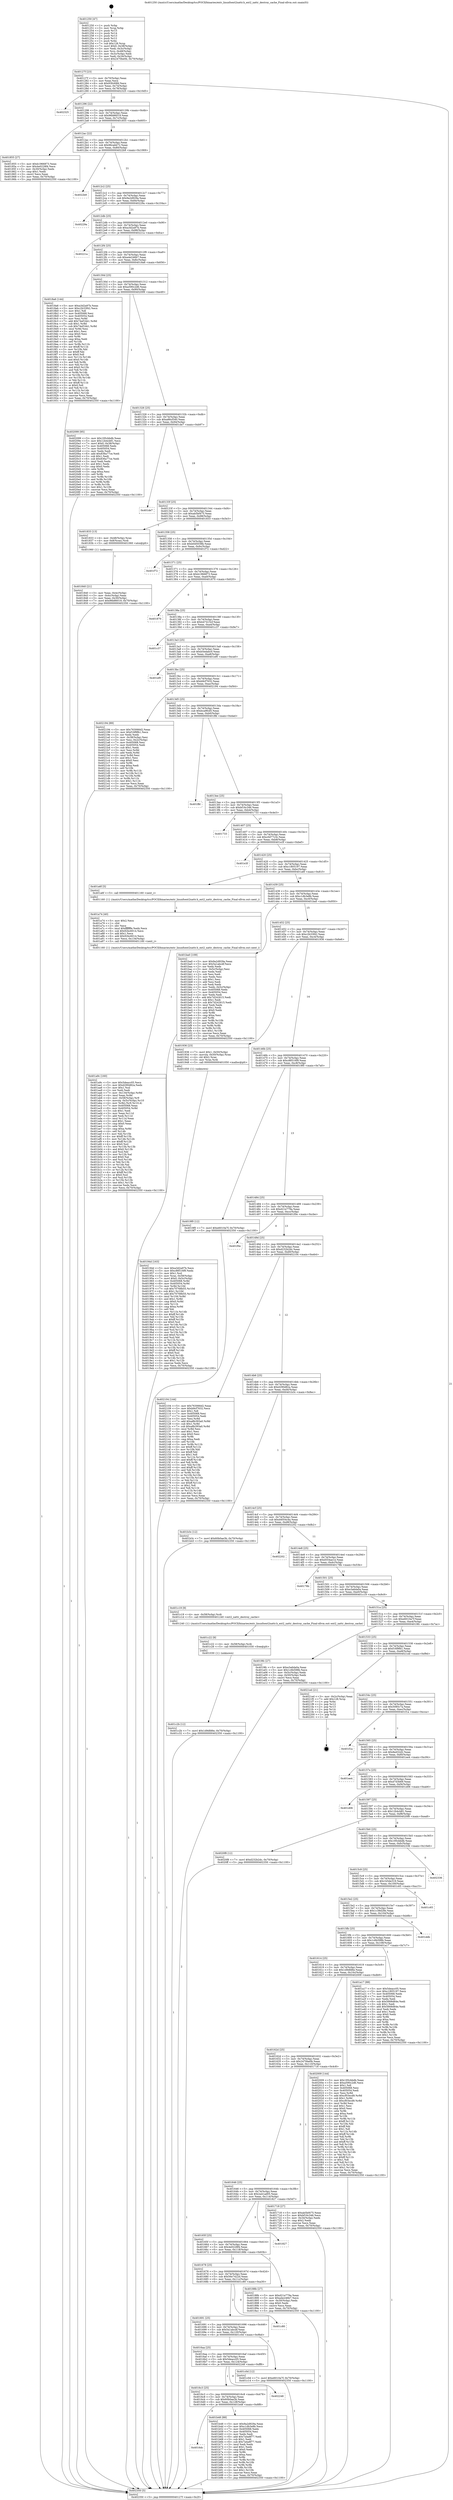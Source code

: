 digraph "0x401250" {
  label = "0x401250 (/mnt/c/Users/mathe/Desktop/tcc/POCII/binaries/extr_linuxfsext2xattr.h_ext2_xattr_destroy_cache_Final-ollvm.out::main(0))"
  labelloc = "t"
  node[shape=record]

  Entry [label="",width=0.3,height=0.3,shape=circle,fillcolor=black,style=filled]
  "0x40127f" [label="{
     0x40127f [23]\l
     | [instrs]\l
     &nbsp;&nbsp;0x40127f \<+3\>: mov -0x70(%rbp),%eax\l
     &nbsp;&nbsp;0x401282 \<+2\>: mov %eax,%ecx\l
     &nbsp;&nbsp;0x401284 \<+6\>: sub $0x93fc69fd,%ecx\l
     &nbsp;&nbsp;0x40128a \<+3\>: mov %eax,-0x74(%rbp)\l
     &nbsp;&nbsp;0x40128d \<+3\>: mov %ecx,-0x78(%rbp)\l
     &nbsp;&nbsp;0x401290 \<+6\>: je 0000000000402325 \<main+0x10d5\>\l
  }"]
  "0x402325" [label="{
     0x402325\l
  }", style=dashed]
  "0x401296" [label="{
     0x401296 [22]\l
     | [instrs]\l
     &nbsp;&nbsp;0x401296 \<+5\>: jmp 000000000040129b \<main+0x4b\>\l
     &nbsp;&nbsp;0x40129b \<+3\>: mov -0x74(%rbp),%eax\l
     &nbsp;&nbsp;0x40129e \<+5\>: sub $0x96b86019,%eax\l
     &nbsp;&nbsp;0x4012a3 \<+3\>: mov %eax,-0x7c(%rbp)\l
     &nbsp;&nbsp;0x4012a6 \<+6\>: je 0000000000401855 \<main+0x605\>\l
  }"]
  Exit [label="",width=0.3,height=0.3,shape=circle,fillcolor=black,style=filled,peripheries=2]
  "0x401855" [label="{
     0x401855 [27]\l
     | [instrs]\l
     &nbsp;&nbsp;0x401855 \<+5\>: mov $0xb1966873,%eax\l
     &nbsp;&nbsp;0x40185a \<+5\>: mov $0x4e0228f4,%ecx\l
     &nbsp;&nbsp;0x40185f \<+3\>: mov -0x30(%rbp),%edx\l
     &nbsp;&nbsp;0x401862 \<+3\>: cmp $0x1,%edx\l
     &nbsp;&nbsp;0x401865 \<+3\>: cmovl %ecx,%eax\l
     &nbsp;&nbsp;0x401868 \<+3\>: mov %eax,-0x70(%rbp)\l
     &nbsp;&nbsp;0x40186b \<+5\>: jmp 0000000000402350 \<main+0x1100\>\l
  }"]
  "0x4012ac" [label="{
     0x4012ac [22]\l
     | [instrs]\l
     &nbsp;&nbsp;0x4012ac \<+5\>: jmp 00000000004012b1 \<main+0x61\>\l
     &nbsp;&nbsp;0x4012b1 \<+3\>: mov -0x74(%rbp),%eax\l
     &nbsp;&nbsp;0x4012b4 \<+5\>: sub $0x96cabb72,%eax\l
     &nbsp;&nbsp;0x4012b9 \<+3\>: mov %eax,-0x80(%rbp)\l
     &nbsp;&nbsp;0x4012bc \<+6\>: je 00000000004022b9 \<main+0x1069\>\l
  }"]
  "0x401c2b" [label="{
     0x401c2b [12]\l
     | [instrs]\l
     &nbsp;&nbsp;0x401c2b \<+7\>: movl $0x1d9dfd6e,-0x70(%rbp)\l
     &nbsp;&nbsp;0x401c32 \<+5\>: jmp 0000000000402350 \<main+0x1100\>\l
  }"]
  "0x4022b9" [label="{
     0x4022b9\l
  }", style=dashed]
  "0x4012c2" [label="{
     0x4012c2 [25]\l
     | [instrs]\l
     &nbsp;&nbsp;0x4012c2 \<+5\>: jmp 00000000004012c7 \<main+0x77\>\l
     &nbsp;&nbsp;0x4012c7 \<+3\>: mov -0x74(%rbp),%eax\l
     &nbsp;&nbsp;0x4012ca \<+5\>: sub $0x9a2d929a,%eax\l
     &nbsp;&nbsp;0x4012cf \<+6\>: mov %eax,-0x84(%rbp)\l
     &nbsp;&nbsp;0x4012d5 \<+6\>: je 000000000040229a \<main+0x104a\>\l
  }"]
  "0x401c22" [label="{
     0x401c22 [9]\l
     | [instrs]\l
     &nbsp;&nbsp;0x401c22 \<+4\>: mov -0x58(%rbp),%rdi\l
     &nbsp;&nbsp;0x401c26 \<+5\>: call 0000000000401030 \<free@plt\>\l
     | [calls]\l
     &nbsp;&nbsp;0x401030 \{1\} (unknown)\l
  }"]
  "0x40229a" [label="{
     0x40229a\l
  }", style=dashed]
  "0x4012db" [label="{
     0x4012db [25]\l
     | [instrs]\l
     &nbsp;&nbsp;0x4012db \<+5\>: jmp 00000000004012e0 \<main+0x90\>\l
     &nbsp;&nbsp;0x4012e0 \<+3\>: mov -0x74(%rbp),%eax\l
     &nbsp;&nbsp;0x4012e3 \<+5\>: sub $0xa3d2a97b,%eax\l
     &nbsp;&nbsp;0x4012e8 \<+6\>: mov %eax,-0x88(%rbp)\l
     &nbsp;&nbsp;0x4012ee \<+6\>: je 000000000040221a \<main+0xfca\>\l
  }"]
  "0x4016dc" [label="{
     0x4016dc\l
  }", style=dashed]
  "0x40221a" [label="{
     0x40221a\l
  }", style=dashed]
  "0x4012f4" [label="{
     0x4012f4 [25]\l
     | [instrs]\l
     &nbsp;&nbsp;0x4012f4 \<+5\>: jmp 00000000004012f9 \<main+0xa9\>\l
     &nbsp;&nbsp;0x4012f9 \<+3\>: mov -0x74(%rbp),%eax\l
     &nbsp;&nbsp;0x4012fc \<+5\>: sub $0xa4e246b7,%eax\l
     &nbsp;&nbsp;0x401301 \<+6\>: mov %eax,-0x8c(%rbp)\l
     &nbsp;&nbsp;0x401307 \<+6\>: je 00000000004018a6 \<main+0x656\>\l
  }"]
  "0x401b48" [label="{
     0x401b48 [88]\l
     | [instrs]\l
     &nbsp;&nbsp;0x401b48 \<+5\>: mov $0x9a2d929a,%eax\l
     &nbsp;&nbsp;0x401b4d \<+5\>: mov $0xc1db3e8b,%ecx\l
     &nbsp;&nbsp;0x401b52 \<+7\>: mov 0x405068,%edx\l
     &nbsp;&nbsp;0x401b59 \<+7\>: mov 0x405054,%esi\l
     &nbsp;&nbsp;0x401b60 \<+2\>: mov %edx,%edi\l
     &nbsp;&nbsp;0x401b62 \<+6\>: add $0x7a4a8f77,%edi\l
     &nbsp;&nbsp;0x401b68 \<+3\>: sub $0x1,%edi\l
     &nbsp;&nbsp;0x401b6b \<+6\>: sub $0x7a4a8f77,%edi\l
     &nbsp;&nbsp;0x401b71 \<+3\>: imul %edi,%edx\l
     &nbsp;&nbsp;0x401b74 \<+3\>: and $0x1,%edx\l
     &nbsp;&nbsp;0x401b77 \<+3\>: cmp $0x0,%edx\l
     &nbsp;&nbsp;0x401b7a \<+4\>: sete %r8b\l
     &nbsp;&nbsp;0x401b7e \<+3\>: cmp $0xa,%esi\l
     &nbsp;&nbsp;0x401b81 \<+4\>: setl %r9b\l
     &nbsp;&nbsp;0x401b85 \<+3\>: mov %r8b,%r10b\l
     &nbsp;&nbsp;0x401b88 \<+3\>: and %r9b,%r10b\l
     &nbsp;&nbsp;0x401b8b \<+3\>: xor %r9b,%r8b\l
     &nbsp;&nbsp;0x401b8e \<+3\>: or %r8b,%r10b\l
     &nbsp;&nbsp;0x401b91 \<+4\>: test $0x1,%r10b\l
     &nbsp;&nbsp;0x401b95 \<+3\>: cmovne %ecx,%eax\l
     &nbsp;&nbsp;0x401b98 \<+3\>: mov %eax,-0x70(%rbp)\l
     &nbsp;&nbsp;0x401b9b \<+5\>: jmp 0000000000402350 \<main+0x1100\>\l
  }"]
  "0x4018a6" [label="{
     0x4018a6 [144]\l
     | [instrs]\l
     &nbsp;&nbsp;0x4018a6 \<+5\>: mov $0xa3d2a97b,%eax\l
     &nbsp;&nbsp;0x4018ab \<+5\>: mov $0xc2b33f42,%ecx\l
     &nbsp;&nbsp;0x4018b0 \<+2\>: mov $0x1,%dl\l
     &nbsp;&nbsp;0x4018b2 \<+7\>: mov 0x405068,%esi\l
     &nbsp;&nbsp;0x4018b9 \<+7\>: mov 0x405054,%edi\l
     &nbsp;&nbsp;0x4018c0 \<+3\>: mov %esi,%r8d\l
     &nbsp;&nbsp;0x4018c3 \<+7\>: add $0x74ef1bb1,%r8d\l
     &nbsp;&nbsp;0x4018ca \<+4\>: sub $0x1,%r8d\l
     &nbsp;&nbsp;0x4018ce \<+7\>: sub $0x74ef1bb1,%r8d\l
     &nbsp;&nbsp;0x4018d5 \<+4\>: imul %r8d,%esi\l
     &nbsp;&nbsp;0x4018d9 \<+3\>: and $0x1,%esi\l
     &nbsp;&nbsp;0x4018dc \<+3\>: cmp $0x0,%esi\l
     &nbsp;&nbsp;0x4018df \<+4\>: sete %r9b\l
     &nbsp;&nbsp;0x4018e3 \<+3\>: cmp $0xa,%edi\l
     &nbsp;&nbsp;0x4018e6 \<+4\>: setl %r10b\l
     &nbsp;&nbsp;0x4018ea \<+3\>: mov %r9b,%r11b\l
     &nbsp;&nbsp;0x4018ed \<+4\>: xor $0xff,%r11b\l
     &nbsp;&nbsp;0x4018f1 \<+3\>: mov %r10b,%bl\l
     &nbsp;&nbsp;0x4018f4 \<+3\>: xor $0xff,%bl\l
     &nbsp;&nbsp;0x4018f7 \<+3\>: xor $0x0,%dl\l
     &nbsp;&nbsp;0x4018fa \<+3\>: mov %r11b,%r14b\l
     &nbsp;&nbsp;0x4018fd \<+4\>: and $0x0,%r14b\l
     &nbsp;&nbsp;0x401901 \<+3\>: and %dl,%r9b\l
     &nbsp;&nbsp;0x401904 \<+3\>: mov %bl,%r15b\l
     &nbsp;&nbsp;0x401907 \<+4\>: and $0x0,%r15b\l
     &nbsp;&nbsp;0x40190b \<+3\>: and %dl,%r10b\l
     &nbsp;&nbsp;0x40190e \<+3\>: or %r9b,%r14b\l
     &nbsp;&nbsp;0x401911 \<+3\>: or %r10b,%r15b\l
     &nbsp;&nbsp;0x401914 \<+3\>: xor %r15b,%r14b\l
     &nbsp;&nbsp;0x401917 \<+3\>: or %bl,%r11b\l
     &nbsp;&nbsp;0x40191a \<+4\>: xor $0xff,%r11b\l
     &nbsp;&nbsp;0x40191e \<+3\>: or $0x0,%dl\l
     &nbsp;&nbsp;0x401921 \<+3\>: and %dl,%r11b\l
     &nbsp;&nbsp;0x401924 \<+3\>: or %r11b,%r14b\l
     &nbsp;&nbsp;0x401927 \<+4\>: test $0x1,%r14b\l
     &nbsp;&nbsp;0x40192b \<+3\>: cmovne %ecx,%eax\l
     &nbsp;&nbsp;0x40192e \<+3\>: mov %eax,-0x70(%rbp)\l
     &nbsp;&nbsp;0x401931 \<+5\>: jmp 0000000000402350 \<main+0x1100\>\l
  }"]
  "0x40130d" [label="{
     0x40130d [25]\l
     | [instrs]\l
     &nbsp;&nbsp;0x40130d \<+5\>: jmp 0000000000401312 \<main+0xc2\>\l
     &nbsp;&nbsp;0x401312 \<+3\>: mov -0x74(%rbp),%eax\l
     &nbsp;&nbsp;0x401315 \<+5\>: sub $0xa590c2d6,%eax\l
     &nbsp;&nbsp;0x40131a \<+6\>: mov %eax,-0x90(%rbp)\l
     &nbsp;&nbsp;0x401320 \<+6\>: je 0000000000402099 \<main+0xe49\>\l
  }"]
  "0x4016c3" [label="{
     0x4016c3 [25]\l
     | [instrs]\l
     &nbsp;&nbsp;0x4016c3 \<+5\>: jmp 00000000004016c8 \<main+0x478\>\l
     &nbsp;&nbsp;0x4016c8 \<+3\>: mov -0x74(%rbp),%eax\l
     &nbsp;&nbsp;0x4016cb \<+5\>: sub $0x60b0ae3b,%eax\l
     &nbsp;&nbsp;0x4016d0 \<+6\>: mov %eax,-0x128(%rbp)\l
     &nbsp;&nbsp;0x4016d6 \<+6\>: je 0000000000401b48 \<main+0x8f8\>\l
  }"]
  "0x402099" [label="{
     0x402099 [95]\l
     | [instrs]\l
     &nbsp;&nbsp;0x402099 \<+5\>: mov $0x195cbbdb,%eax\l
     &nbsp;&nbsp;0x40209e \<+5\>: mov $0x12b4cb81,%ecx\l
     &nbsp;&nbsp;0x4020a3 \<+7\>: movl $0x0,-0x38(%rbp)\l
     &nbsp;&nbsp;0x4020aa \<+7\>: mov 0x405068,%edx\l
     &nbsp;&nbsp;0x4020b1 \<+7\>: mov 0x405054,%esi\l
     &nbsp;&nbsp;0x4020b8 \<+2\>: mov %edx,%edi\l
     &nbsp;&nbsp;0x4020ba \<+6\>: add $0x836a77ce,%edi\l
     &nbsp;&nbsp;0x4020c0 \<+3\>: sub $0x1,%edi\l
     &nbsp;&nbsp;0x4020c3 \<+6\>: sub $0x836a77ce,%edi\l
     &nbsp;&nbsp;0x4020c9 \<+3\>: imul %edi,%edx\l
     &nbsp;&nbsp;0x4020cc \<+3\>: and $0x1,%edx\l
     &nbsp;&nbsp;0x4020cf \<+3\>: cmp $0x0,%edx\l
     &nbsp;&nbsp;0x4020d2 \<+4\>: sete %r8b\l
     &nbsp;&nbsp;0x4020d6 \<+3\>: cmp $0xa,%esi\l
     &nbsp;&nbsp;0x4020d9 \<+4\>: setl %r9b\l
     &nbsp;&nbsp;0x4020dd \<+3\>: mov %r8b,%r10b\l
     &nbsp;&nbsp;0x4020e0 \<+3\>: and %r9b,%r10b\l
     &nbsp;&nbsp;0x4020e3 \<+3\>: xor %r9b,%r8b\l
     &nbsp;&nbsp;0x4020e6 \<+3\>: or %r8b,%r10b\l
     &nbsp;&nbsp;0x4020e9 \<+4\>: test $0x1,%r10b\l
     &nbsp;&nbsp;0x4020ed \<+3\>: cmovne %ecx,%eax\l
     &nbsp;&nbsp;0x4020f0 \<+3\>: mov %eax,-0x70(%rbp)\l
     &nbsp;&nbsp;0x4020f3 \<+5\>: jmp 0000000000402350 \<main+0x1100\>\l
  }"]
  "0x401326" [label="{
     0x401326 [25]\l
     | [instrs]\l
     &nbsp;&nbsp;0x401326 \<+5\>: jmp 000000000040132b \<main+0xdb\>\l
     &nbsp;&nbsp;0x40132b \<+3\>: mov -0x74(%rbp),%eax\l
     &nbsp;&nbsp;0x40132e \<+5\>: sub $0xa86cf340,%eax\l
     &nbsp;&nbsp;0x401333 \<+6\>: mov %eax,-0x94(%rbp)\l
     &nbsp;&nbsp;0x401339 \<+6\>: je 0000000000401de7 \<main+0xb97\>\l
  }"]
  "0x402248" [label="{
     0x402248\l
  }", style=dashed]
  "0x401de7" [label="{
     0x401de7\l
  }", style=dashed]
  "0x40133f" [label="{
     0x40133f [25]\l
     | [instrs]\l
     &nbsp;&nbsp;0x40133f \<+5\>: jmp 0000000000401344 \<main+0xf4\>\l
     &nbsp;&nbsp;0x401344 \<+3\>: mov -0x74(%rbp),%eax\l
     &nbsp;&nbsp;0x401347 \<+5\>: sub $0xab5bf475,%eax\l
     &nbsp;&nbsp;0x40134c \<+6\>: mov %eax,-0x98(%rbp)\l
     &nbsp;&nbsp;0x401352 \<+6\>: je 0000000000401833 \<main+0x5e3\>\l
  }"]
  "0x4016aa" [label="{
     0x4016aa [25]\l
     | [instrs]\l
     &nbsp;&nbsp;0x4016aa \<+5\>: jmp 00000000004016af \<main+0x45f\>\l
     &nbsp;&nbsp;0x4016af \<+3\>: mov -0x74(%rbp),%eax\l
     &nbsp;&nbsp;0x4016b2 \<+5\>: sub $0x5deacc05,%eax\l
     &nbsp;&nbsp;0x4016b7 \<+6\>: mov %eax,-0x124(%rbp)\l
     &nbsp;&nbsp;0x4016bd \<+6\>: je 0000000000402248 \<main+0xff8\>\l
  }"]
  "0x401833" [label="{
     0x401833 [13]\l
     | [instrs]\l
     &nbsp;&nbsp;0x401833 \<+4\>: mov -0x48(%rbp),%rax\l
     &nbsp;&nbsp;0x401837 \<+4\>: mov 0x8(%rax),%rdi\l
     &nbsp;&nbsp;0x40183b \<+5\>: call 0000000000401060 \<atoi@plt\>\l
     | [calls]\l
     &nbsp;&nbsp;0x401060 \{1\} (unknown)\l
  }"]
  "0x401358" [label="{
     0x401358 [25]\l
     | [instrs]\l
     &nbsp;&nbsp;0x401358 \<+5\>: jmp 000000000040135d \<main+0x10d\>\l
     &nbsp;&nbsp;0x40135d \<+3\>: mov -0x74(%rbp),%eax\l
     &nbsp;&nbsp;0x401360 \<+5\>: sub $0xb0d5038b,%eax\l
     &nbsp;&nbsp;0x401365 \<+6\>: mov %eax,-0x9c(%rbp)\l
     &nbsp;&nbsp;0x40136b \<+6\>: je 0000000000401f72 \<main+0xd22\>\l
  }"]
  "0x401c0d" [label="{
     0x401c0d [12]\l
     | [instrs]\l
     &nbsp;&nbsp;0x401c0d \<+7\>: movl $0xe6010a7f,-0x70(%rbp)\l
     &nbsp;&nbsp;0x401c14 \<+5\>: jmp 0000000000402350 \<main+0x1100\>\l
  }"]
  "0x401f72" [label="{
     0x401f72\l
  }", style=dashed]
  "0x401371" [label="{
     0x401371 [25]\l
     | [instrs]\l
     &nbsp;&nbsp;0x401371 \<+5\>: jmp 0000000000401376 \<main+0x126\>\l
     &nbsp;&nbsp;0x401376 \<+3\>: mov -0x74(%rbp),%eax\l
     &nbsp;&nbsp;0x401379 \<+5\>: sub $0xb1966873,%eax\l
     &nbsp;&nbsp;0x40137e \<+6\>: mov %eax,-0xa0(%rbp)\l
     &nbsp;&nbsp;0x401384 \<+6\>: je 0000000000401870 \<main+0x620\>\l
  }"]
  "0x401691" [label="{
     0x401691 [25]\l
     | [instrs]\l
     &nbsp;&nbsp;0x401691 \<+5\>: jmp 0000000000401696 \<main+0x446\>\l
     &nbsp;&nbsp;0x401696 \<+3\>: mov -0x74(%rbp),%eax\l
     &nbsp;&nbsp;0x401699 \<+5\>: sub $0x5a1abcdf,%eax\l
     &nbsp;&nbsp;0x40169e \<+6\>: mov %eax,-0x120(%rbp)\l
     &nbsp;&nbsp;0x4016a4 \<+6\>: je 0000000000401c0d \<main+0x9bd\>\l
  }"]
  "0x401870" [label="{
     0x401870\l
  }", style=dashed]
  "0x40138a" [label="{
     0x40138a [25]\l
     | [instrs]\l
     &nbsp;&nbsp;0x40138a \<+5\>: jmp 000000000040138f \<main+0x13f\>\l
     &nbsp;&nbsp;0x40138f \<+3\>: mov -0x74(%rbp),%eax\l
     &nbsp;&nbsp;0x401392 \<+5\>: sub $0xb47415cf,%eax\l
     &nbsp;&nbsp;0x401397 \<+6\>: mov %eax,-0xa4(%rbp)\l
     &nbsp;&nbsp;0x40139d \<+6\>: je 0000000000401c37 \<main+0x9e7\>\l
  }"]
  "0x401c80" [label="{
     0x401c80\l
  }", style=dashed]
  "0x401c37" [label="{
     0x401c37\l
  }", style=dashed]
  "0x4013a3" [label="{
     0x4013a3 [25]\l
     | [instrs]\l
     &nbsp;&nbsp;0x4013a3 \<+5\>: jmp 00000000004013a8 \<main+0x158\>\l
     &nbsp;&nbsp;0x4013a8 \<+3\>: mov -0x74(%rbp),%eax\l
     &nbsp;&nbsp;0x4013ab \<+5\>: sub $0xb5edabc0,%eax\l
     &nbsp;&nbsp;0x4013b0 \<+6\>: mov %eax,-0xa8(%rbp)\l
     &nbsp;&nbsp;0x4013b6 \<+6\>: je 0000000000401ef0 \<main+0xca0\>\l
  }"]
  "0x401a9c" [label="{
     0x401a9c [160]\l
     | [instrs]\l
     &nbsp;&nbsp;0x401a9c \<+5\>: mov $0x5deacc05,%ecx\l
     &nbsp;&nbsp;0x401aa1 \<+5\>: mov $0xd290d82a,%edx\l
     &nbsp;&nbsp;0x401aa6 \<+3\>: mov $0x1,%sil\l
     &nbsp;&nbsp;0x401aa9 \<+2\>: xor %edi,%edi\l
     &nbsp;&nbsp;0x401aab \<+7\>: mov -0x134(%rbp),%r8d\l
     &nbsp;&nbsp;0x401ab2 \<+4\>: imul %eax,%r8d\l
     &nbsp;&nbsp;0x401ab6 \<+4\>: mov -0x58(%rbp),%r9\l
     &nbsp;&nbsp;0x401aba \<+4\>: movslq -0x5c(%rbp),%r10\l
     &nbsp;&nbsp;0x401abe \<+4\>: mov %r8d,(%r9,%r10,4)\l
     &nbsp;&nbsp;0x401ac2 \<+7\>: mov 0x405068,%eax\l
     &nbsp;&nbsp;0x401ac9 \<+8\>: mov 0x405054,%r8d\l
     &nbsp;&nbsp;0x401ad1 \<+3\>: sub $0x1,%edi\l
     &nbsp;&nbsp;0x401ad4 \<+3\>: mov %eax,%r11d\l
     &nbsp;&nbsp;0x401ad7 \<+3\>: add %edi,%r11d\l
     &nbsp;&nbsp;0x401ada \<+4\>: imul %r11d,%eax\l
     &nbsp;&nbsp;0x401ade \<+3\>: and $0x1,%eax\l
     &nbsp;&nbsp;0x401ae1 \<+3\>: cmp $0x0,%eax\l
     &nbsp;&nbsp;0x401ae4 \<+3\>: sete %bl\l
     &nbsp;&nbsp;0x401ae7 \<+4\>: cmp $0xa,%r8d\l
     &nbsp;&nbsp;0x401aeb \<+4\>: setl %r14b\l
     &nbsp;&nbsp;0x401aef \<+3\>: mov %bl,%r15b\l
     &nbsp;&nbsp;0x401af2 \<+4\>: xor $0xff,%r15b\l
     &nbsp;&nbsp;0x401af6 \<+3\>: mov %r14b,%r12b\l
     &nbsp;&nbsp;0x401af9 \<+4\>: xor $0xff,%r12b\l
     &nbsp;&nbsp;0x401afd \<+4\>: xor $0x0,%sil\l
     &nbsp;&nbsp;0x401b01 \<+3\>: mov %r15b,%r13b\l
     &nbsp;&nbsp;0x401b04 \<+4\>: and $0x0,%r13b\l
     &nbsp;&nbsp;0x401b08 \<+3\>: and %sil,%bl\l
     &nbsp;&nbsp;0x401b0b \<+3\>: mov %r12b,%al\l
     &nbsp;&nbsp;0x401b0e \<+2\>: and $0x0,%al\l
     &nbsp;&nbsp;0x401b10 \<+3\>: and %sil,%r14b\l
     &nbsp;&nbsp;0x401b13 \<+3\>: or %bl,%r13b\l
     &nbsp;&nbsp;0x401b16 \<+3\>: or %r14b,%al\l
     &nbsp;&nbsp;0x401b19 \<+3\>: xor %al,%r13b\l
     &nbsp;&nbsp;0x401b1c \<+3\>: or %r12b,%r15b\l
     &nbsp;&nbsp;0x401b1f \<+4\>: xor $0xff,%r15b\l
     &nbsp;&nbsp;0x401b23 \<+4\>: or $0x0,%sil\l
     &nbsp;&nbsp;0x401b27 \<+3\>: and %sil,%r15b\l
     &nbsp;&nbsp;0x401b2a \<+3\>: or %r15b,%r13b\l
     &nbsp;&nbsp;0x401b2d \<+4\>: test $0x1,%r13b\l
     &nbsp;&nbsp;0x401b31 \<+3\>: cmovne %edx,%ecx\l
     &nbsp;&nbsp;0x401b34 \<+3\>: mov %ecx,-0x70(%rbp)\l
     &nbsp;&nbsp;0x401b37 \<+5\>: jmp 0000000000402350 \<main+0x1100\>\l
  }"]
  "0x401ef0" [label="{
     0x401ef0\l
  }", style=dashed]
  "0x4013bc" [label="{
     0x4013bc [25]\l
     | [instrs]\l
     &nbsp;&nbsp;0x4013bc \<+5\>: jmp 00000000004013c1 \<main+0x171\>\l
     &nbsp;&nbsp;0x4013c1 \<+3\>: mov -0x74(%rbp),%eax\l
     &nbsp;&nbsp;0x4013c4 \<+5\>: sub $0xb9cf7632,%eax\l
     &nbsp;&nbsp;0x4013c9 \<+6\>: mov %eax,-0xac(%rbp)\l
     &nbsp;&nbsp;0x4013cf \<+6\>: je 0000000000402194 \<main+0xf44\>\l
  }"]
  "0x401a74" [label="{
     0x401a74 [40]\l
     | [instrs]\l
     &nbsp;&nbsp;0x401a74 \<+5\>: mov $0x2,%ecx\l
     &nbsp;&nbsp;0x401a79 \<+1\>: cltd\l
     &nbsp;&nbsp;0x401a7a \<+2\>: idiv %ecx\l
     &nbsp;&nbsp;0x401a7c \<+6\>: imul $0xfffffffe,%edx,%ecx\l
     &nbsp;&nbsp;0x401a82 \<+6\>: sub $0x92bc6014,%ecx\l
     &nbsp;&nbsp;0x401a88 \<+3\>: add $0x1,%ecx\l
     &nbsp;&nbsp;0x401a8b \<+6\>: add $0x92bc6014,%ecx\l
     &nbsp;&nbsp;0x401a91 \<+6\>: mov %ecx,-0x134(%rbp)\l
     &nbsp;&nbsp;0x401a97 \<+5\>: call 0000000000401160 \<next_i\>\l
     | [calls]\l
     &nbsp;&nbsp;0x401160 \{1\} (/mnt/c/Users/mathe/Desktop/tcc/POCII/binaries/extr_linuxfsext2xattr.h_ext2_xattr_destroy_cache_Final-ollvm.out::next_i)\l
  }"]
  "0x402194" [label="{
     0x402194 [89]\l
     | [instrs]\l
     &nbsp;&nbsp;0x402194 \<+5\>: mov $0x763066d2,%eax\l
     &nbsp;&nbsp;0x402199 \<+5\>: mov $0xf16f9fb1,%ecx\l
     &nbsp;&nbsp;0x40219e \<+2\>: xor %edx,%edx\l
     &nbsp;&nbsp;0x4021a0 \<+3\>: mov -0x38(%rbp),%esi\l
     &nbsp;&nbsp;0x4021a3 \<+3\>: mov %esi,-0x2c(%rbp)\l
     &nbsp;&nbsp;0x4021a6 \<+7\>: mov 0x405068,%esi\l
     &nbsp;&nbsp;0x4021ad \<+7\>: mov 0x405054,%edi\l
     &nbsp;&nbsp;0x4021b4 \<+3\>: sub $0x1,%edx\l
     &nbsp;&nbsp;0x4021b7 \<+3\>: mov %esi,%r8d\l
     &nbsp;&nbsp;0x4021ba \<+3\>: add %edx,%r8d\l
     &nbsp;&nbsp;0x4021bd \<+4\>: imul %r8d,%esi\l
     &nbsp;&nbsp;0x4021c1 \<+3\>: and $0x1,%esi\l
     &nbsp;&nbsp;0x4021c4 \<+3\>: cmp $0x0,%esi\l
     &nbsp;&nbsp;0x4021c7 \<+4\>: sete %r9b\l
     &nbsp;&nbsp;0x4021cb \<+3\>: cmp $0xa,%edi\l
     &nbsp;&nbsp;0x4021ce \<+4\>: setl %r10b\l
     &nbsp;&nbsp;0x4021d2 \<+3\>: mov %r9b,%r11b\l
     &nbsp;&nbsp;0x4021d5 \<+3\>: and %r10b,%r11b\l
     &nbsp;&nbsp;0x4021d8 \<+3\>: xor %r10b,%r9b\l
     &nbsp;&nbsp;0x4021db \<+3\>: or %r9b,%r11b\l
     &nbsp;&nbsp;0x4021de \<+4\>: test $0x1,%r11b\l
     &nbsp;&nbsp;0x4021e2 \<+3\>: cmovne %ecx,%eax\l
     &nbsp;&nbsp;0x4021e5 \<+3\>: mov %eax,-0x70(%rbp)\l
     &nbsp;&nbsp;0x4021e8 \<+5\>: jmp 0000000000402350 \<main+0x1100\>\l
  }"]
  "0x4013d5" [label="{
     0x4013d5 [25]\l
     | [instrs]\l
     &nbsp;&nbsp;0x4013d5 \<+5\>: jmp 00000000004013da \<main+0x18a\>\l
     &nbsp;&nbsp;0x4013da \<+3\>: mov -0x74(%rbp),%eax\l
     &nbsp;&nbsp;0x4013dd \<+5\>: sub $0xbca9fcd5,%eax\l
     &nbsp;&nbsp;0x4013e2 \<+6\>: mov %eax,-0xb0(%rbp)\l
     &nbsp;&nbsp;0x4013e8 \<+6\>: je 0000000000401ffd \<main+0xdad\>\l
  }"]
  "0x40194d" [label="{
     0x40194d [163]\l
     | [instrs]\l
     &nbsp;&nbsp;0x40194d \<+5\>: mov $0xa3d2a97b,%ecx\l
     &nbsp;&nbsp;0x401952 \<+5\>: mov $0xc88516f9,%edx\l
     &nbsp;&nbsp;0x401957 \<+3\>: mov $0x1,%sil\l
     &nbsp;&nbsp;0x40195a \<+4\>: mov %rax,-0x58(%rbp)\l
     &nbsp;&nbsp;0x40195e \<+7\>: movl $0x0,-0x5c(%rbp)\l
     &nbsp;&nbsp;0x401965 \<+8\>: mov 0x405068,%r8d\l
     &nbsp;&nbsp;0x40196d \<+8\>: mov 0x405054,%r9d\l
     &nbsp;&nbsp;0x401975 \<+3\>: mov %r8d,%r10d\l
     &nbsp;&nbsp;0x401978 \<+7\>: sub $0x70768b55,%r10d\l
     &nbsp;&nbsp;0x40197f \<+4\>: sub $0x1,%r10d\l
     &nbsp;&nbsp;0x401983 \<+7\>: add $0x70768b55,%r10d\l
     &nbsp;&nbsp;0x40198a \<+4\>: imul %r10d,%r8d\l
     &nbsp;&nbsp;0x40198e \<+4\>: and $0x1,%r8d\l
     &nbsp;&nbsp;0x401992 \<+4\>: cmp $0x0,%r8d\l
     &nbsp;&nbsp;0x401996 \<+4\>: sete %r11b\l
     &nbsp;&nbsp;0x40199a \<+4\>: cmp $0xa,%r9d\l
     &nbsp;&nbsp;0x40199e \<+3\>: setl %bl\l
     &nbsp;&nbsp;0x4019a1 \<+3\>: mov %r11b,%r14b\l
     &nbsp;&nbsp;0x4019a4 \<+4\>: xor $0xff,%r14b\l
     &nbsp;&nbsp;0x4019a8 \<+3\>: mov %bl,%r15b\l
     &nbsp;&nbsp;0x4019ab \<+4\>: xor $0xff,%r15b\l
     &nbsp;&nbsp;0x4019af \<+4\>: xor $0x0,%sil\l
     &nbsp;&nbsp;0x4019b3 \<+3\>: mov %r14b,%r12b\l
     &nbsp;&nbsp;0x4019b6 \<+4\>: and $0x0,%r12b\l
     &nbsp;&nbsp;0x4019ba \<+3\>: and %sil,%r11b\l
     &nbsp;&nbsp;0x4019bd \<+3\>: mov %r15b,%r13b\l
     &nbsp;&nbsp;0x4019c0 \<+4\>: and $0x0,%r13b\l
     &nbsp;&nbsp;0x4019c4 \<+3\>: and %sil,%bl\l
     &nbsp;&nbsp;0x4019c7 \<+3\>: or %r11b,%r12b\l
     &nbsp;&nbsp;0x4019ca \<+3\>: or %bl,%r13b\l
     &nbsp;&nbsp;0x4019cd \<+3\>: xor %r13b,%r12b\l
     &nbsp;&nbsp;0x4019d0 \<+3\>: or %r15b,%r14b\l
     &nbsp;&nbsp;0x4019d3 \<+4\>: xor $0xff,%r14b\l
     &nbsp;&nbsp;0x4019d7 \<+4\>: or $0x0,%sil\l
     &nbsp;&nbsp;0x4019db \<+3\>: and %sil,%r14b\l
     &nbsp;&nbsp;0x4019de \<+3\>: or %r14b,%r12b\l
     &nbsp;&nbsp;0x4019e1 \<+4\>: test $0x1,%r12b\l
     &nbsp;&nbsp;0x4019e5 \<+3\>: cmovne %edx,%ecx\l
     &nbsp;&nbsp;0x4019e8 \<+3\>: mov %ecx,-0x70(%rbp)\l
     &nbsp;&nbsp;0x4019eb \<+5\>: jmp 0000000000402350 \<main+0x1100\>\l
  }"]
  "0x401ffd" [label="{
     0x401ffd\l
  }", style=dashed]
  "0x4013ee" [label="{
     0x4013ee [25]\l
     | [instrs]\l
     &nbsp;&nbsp;0x4013ee \<+5\>: jmp 00000000004013f3 \<main+0x1a3\>\l
     &nbsp;&nbsp;0x4013f3 \<+3\>: mov -0x74(%rbp),%eax\l
     &nbsp;&nbsp;0x4013f6 \<+5\>: sub $0xbf16c346,%eax\l
     &nbsp;&nbsp;0x4013fb \<+6\>: mov %eax,-0xb4(%rbp)\l
     &nbsp;&nbsp;0x401401 \<+6\>: je 0000000000401733 \<main+0x4e3\>\l
  }"]
  "0x401678" [label="{
     0x401678 [25]\l
     | [instrs]\l
     &nbsp;&nbsp;0x401678 \<+5\>: jmp 000000000040167d \<main+0x42d\>\l
     &nbsp;&nbsp;0x40167d \<+3\>: mov -0x74(%rbp),%eax\l
     &nbsp;&nbsp;0x401680 \<+5\>: sub $0x56e7422d,%eax\l
     &nbsp;&nbsp;0x401685 \<+6\>: mov %eax,-0x11c(%rbp)\l
     &nbsp;&nbsp;0x40168b \<+6\>: je 0000000000401c80 \<main+0xa30\>\l
  }"]
  "0x401733" [label="{
     0x401733\l
  }", style=dashed]
  "0x401407" [label="{
     0x401407 [25]\l
     | [instrs]\l
     &nbsp;&nbsp;0x401407 \<+5\>: jmp 000000000040140c \<main+0x1bc\>\l
     &nbsp;&nbsp;0x40140c \<+3\>: mov -0x74(%rbp),%eax\l
     &nbsp;&nbsp;0x40140f \<+5\>: sub $0xc0d77c3c,%eax\l
     &nbsp;&nbsp;0x401414 \<+6\>: mov %eax,-0xb8(%rbp)\l
     &nbsp;&nbsp;0x40141a \<+6\>: je 0000000000401e3f \<main+0xbef\>\l
  }"]
  "0x40188b" [label="{
     0x40188b [27]\l
     | [instrs]\l
     &nbsp;&nbsp;0x40188b \<+5\>: mov $0xd21e779a,%eax\l
     &nbsp;&nbsp;0x401890 \<+5\>: mov $0xa4e246b7,%ecx\l
     &nbsp;&nbsp;0x401895 \<+3\>: mov -0x30(%rbp),%edx\l
     &nbsp;&nbsp;0x401898 \<+3\>: cmp $0x0,%edx\l
     &nbsp;&nbsp;0x40189b \<+3\>: cmove %ecx,%eax\l
     &nbsp;&nbsp;0x40189e \<+3\>: mov %eax,-0x70(%rbp)\l
     &nbsp;&nbsp;0x4018a1 \<+5\>: jmp 0000000000402350 \<main+0x1100\>\l
  }"]
  "0x401e3f" [label="{
     0x401e3f\l
  }", style=dashed]
  "0x401420" [label="{
     0x401420 [25]\l
     | [instrs]\l
     &nbsp;&nbsp;0x401420 \<+5\>: jmp 0000000000401425 \<main+0x1d5\>\l
     &nbsp;&nbsp;0x401425 \<+3\>: mov -0x74(%rbp),%eax\l
     &nbsp;&nbsp;0x401428 \<+5\>: sub $0xc1805197,%eax\l
     &nbsp;&nbsp;0x40142d \<+6\>: mov %eax,-0xbc(%rbp)\l
     &nbsp;&nbsp;0x401433 \<+6\>: je 0000000000401a6f \<main+0x81f\>\l
  }"]
  "0x40165f" [label="{
     0x40165f [25]\l
     | [instrs]\l
     &nbsp;&nbsp;0x40165f \<+5\>: jmp 0000000000401664 \<main+0x414\>\l
     &nbsp;&nbsp;0x401664 \<+3\>: mov -0x74(%rbp),%eax\l
     &nbsp;&nbsp;0x401667 \<+5\>: sub $0x4e0228f4,%eax\l
     &nbsp;&nbsp;0x40166c \<+6\>: mov %eax,-0x118(%rbp)\l
     &nbsp;&nbsp;0x401672 \<+6\>: je 000000000040188b \<main+0x63b\>\l
  }"]
  "0x401a6f" [label="{
     0x401a6f [5]\l
     | [instrs]\l
     &nbsp;&nbsp;0x401a6f \<+5\>: call 0000000000401160 \<next_i\>\l
     | [calls]\l
     &nbsp;&nbsp;0x401160 \{1\} (/mnt/c/Users/mathe/Desktop/tcc/POCII/binaries/extr_linuxfsext2xattr.h_ext2_xattr_destroy_cache_Final-ollvm.out::next_i)\l
  }"]
  "0x401439" [label="{
     0x401439 [25]\l
     | [instrs]\l
     &nbsp;&nbsp;0x401439 \<+5\>: jmp 000000000040143e \<main+0x1ee\>\l
     &nbsp;&nbsp;0x40143e \<+3\>: mov -0x74(%rbp),%eax\l
     &nbsp;&nbsp;0x401441 \<+5\>: sub $0xc1db3e8b,%eax\l
     &nbsp;&nbsp;0x401446 \<+6\>: mov %eax,-0xc0(%rbp)\l
     &nbsp;&nbsp;0x40144c \<+6\>: je 0000000000401ba0 \<main+0x950\>\l
  }"]
  "0x401827" [label="{
     0x401827\l
  }", style=dashed]
  "0x401ba0" [label="{
     0x401ba0 [109]\l
     | [instrs]\l
     &nbsp;&nbsp;0x401ba0 \<+5\>: mov $0x9a2d929a,%eax\l
     &nbsp;&nbsp;0x401ba5 \<+5\>: mov $0x5a1abcdf,%ecx\l
     &nbsp;&nbsp;0x401baa \<+2\>: xor %edx,%edx\l
     &nbsp;&nbsp;0x401bac \<+3\>: mov -0x5c(%rbp),%esi\l
     &nbsp;&nbsp;0x401baf \<+2\>: mov %edx,%edi\l
     &nbsp;&nbsp;0x401bb1 \<+2\>: sub %esi,%edi\l
     &nbsp;&nbsp;0x401bb3 \<+2\>: mov %edx,%esi\l
     &nbsp;&nbsp;0x401bb5 \<+3\>: sub $0x1,%esi\l
     &nbsp;&nbsp;0x401bb8 \<+2\>: add %esi,%edi\l
     &nbsp;&nbsp;0x401bba \<+2\>: sub %edi,%edx\l
     &nbsp;&nbsp;0x401bbc \<+3\>: mov %edx,-0x5c(%rbp)\l
     &nbsp;&nbsp;0x401bbf \<+7\>: mov 0x405068,%edx\l
     &nbsp;&nbsp;0x401bc6 \<+7\>: mov 0x405054,%esi\l
     &nbsp;&nbsp;0x401bcd \<+2\>: mov %edx,%edi\l
     &nbsp;&nbsp;0x401bcf \<+6\>: add $0x7d242615,%edi\l
     &nbsp;&nbsp;0x401bd5 \<+3\>: sub $0x1,%edi\l
     &nbsp;&nbsp;0x401bd8 \<+6\>: sub $0x7d242615,%edi\l
     &nbsp;&nbsp;0x401bde \<+3\>: imul %edi,%edx\l
     &nbsp;&nbsp;0x401be1 \<+3\>: and $0x1,%edx\l
     &nbsp;&nbsp;0x401be4 \<+3\>: cmp $0x0,%edx\l
     &nbsp;&nbsp;0x401be7 \<+4\>: sete %r8b\l
     &nbsp;&nbsp;0x401beb \<+3\>: cmp $0xa,%esi\l
     &nbsp;&nbsp;0x401bee \<+4\>: setl %r9b\l
     &nbsp;&nbsp;0x401bf2 \<+3\>: mov %r8b,%r10b\l
     &nbsp;&nbsp;0x401bf5 \<+3\>: and %r9b,%r10b\l
     &nbsp;&nbsp;0x401bf8 \<+3\>: xor %r9b,%r8b\l
     &nbsp;&nbsp;0x401bfb \<+3\>: or %r8b,%r10b\l
     &nbsp;&nbsp;0x401bfe \<+4\>: test $0x1,%r10b\l
     &nbsp;&nbsp;0x401c02 \<+3\>: cmovne %ecx,%eax\l
     &nbsp;&nbsp;0x401c05 \<+3\>: mov %eax,-0x70(%rbp)\l
     &nbsp;&nbsp;0x401c08 \<+5\>: jmp 0000000000402350 \<main+0x1100\>\l
  }"]
  "0x401452" [label="{
     0x401452 [25]\l
     | [instrs]\l
     &nbsp;&nbsp;0x401452 \<+5\>: jmp 0000000000401457 \<main+0x207\>\l
     &nbsp;&nbsp;0x401457 \<+3\>: mov -0x74(%rbp),%eax\l
     &nbsp;&nbsp;0x40145a \<+5\>: sub $0xc2b33f42,%eax\l
     &nbsp;&nbsp;0x40145f \<+6\>: mov %eax,-0xc4(%rbp)\l
     &nbsp;&nbsp;0x401465 \<+6\>: je 0000000000401936 \<main+0x6e6\>\l
  }"]
  "0x401840" [label="{
     0x401840 [21]\l
     | [instrs]\l
     &nbsp;&nbsp;0x401840 \<+3\>: mov %eax,-0x4c(%rbp)\l
     &nbsp;&nbsp;0x401843 \<+3\>: mov -0x4c(%rbp),%eax\l
     &nbsp;&nbsp;0x401846 \<+3\>: mov %eax,-0x30(%rbp)\l
     &nbsp;&nbsp;0x401849 \<+7\>: movl $0x96b86019,-0x70(%rbp)\l
     &nbsp;&nbsp;0x401850 \<+5\>: jmp 0000000000402350 \<main+0x1100\>\l
  }"]
  "0x401936" [label="{
     0x401936 [23]\l
     | [instrs]\l
     &nbsp;&nbsp;0x401936 \<+7\>: movl $0x1,-0x50(%rbp)\l
     &nbsp;&nbsp;0x40193d \<+4\>: movslq -0x50(%rbp),%rax\l
     &nbsp;&nbsp;0x401941 \<+4\>: shl $0x2,%rax\l
     &nbsp;&nbsp;0x401945 \<+3\>: mov %rax,%rdi\l
     &nbsp;&nbsp;0x401948 \<+5\>: call 0000000000401050 \<malloc@plt\>\l
     | [calls]\l
     &nbsp;&nbsp;0x401050 \{1\} (unknown)\l
  }"]
  "0x40146b" [label="{
     0x40146b [25]\l
     | [instrs]\l
     &nbsp;&nbsp;0x40146b \<+5\>: jmp 0000000000401470 \<main+0x220\>\l
     &nbsp;&nbsp;0x401470 \<+3\>: mov -0x74(%rbp),%eax\l
     &nbsp;&nbsp;0x401473 \<+5\>: sub $0xc88516f9,%eax\l
     &nbsp;&nbsp;0x401478 \<+6\>: mov %eax,-0xc8(%rbp)\l
     &nbsp;&nbsp;0x40147e \<+6\>: je 00000000004019f0 \<main+0x7a0\>\l
  }"]
  "0x401250" [label="{
     0x401250 [47]\l
     | [instrs]\l
     &nbsp;&nbsp;0x401250 \<+1\>: push %rbp\l
     &nbsp;&nbsp;0x401251 \<+3\>: mov %rsp,%rbp\l
     &nbsp;&nbsp;0x401254 \<+2\>: push %r15\l
     &nbsp;&nbsp;0x401256 \<+2\>: push %r14\l
     &nbsp;&nbsp;0x401258 \<+2\>: push %r13\l
     &nbsp;&nbsp;0x40125a \<+2\>: push %r12\l
     &nbsp;&nbsp;0x40125c \<+1\>: push %rbx\l
     &nbsp;&nbsp;0x40125d \<+7\>: sub $0x128,%rsp\l
     &nbsp;&nbsp;0x401264 \<+7\>: movl $0x0,-0x38(%rbp)\l
     &nbsp;&nbsp;0x40126b \<+3\>: mov %edi,-0x3c(%rbp)\l
     &nbsp;&nbsp;0x40126e \<+4\>: mov %rsi,-0x48(%rbp)\l
     &nbsp;&nbsp;0x401272 \<+3\>: mov -0x3c(%rbp),%edi\l
     &nbsp;&nbsp;0x401275 \<+3\>: mov %edi,-0x34(%rbp)\l
     &nbsp;&nbsp;0x401278 \<+7\>: movl $0x2470be0b,-0x70(%rbp)\l
  }"]
  "0x4019f0" [label="{
     0x4019f0 [12]\l
     | [instrs]\l
     &nbsp;&nbsp;0x4019f0 \<+7\>: movl $0xe6010a7f,-0x70(%rbp)\l
     &nbsp;&nbsp;0x4019f7 \<+5\>: jmp 0000000000402350 \<main+0x1100\>\l
  }"]
  "0x401484" [label="{
     0x401484 [25]\l
     | [instrs]\l
     &nbsp;&nbsp;0x401484 \<+5\>: jmp 0000000000401489 \<main+0x239\>\l
     &nbsp;&nbsp;0x401489 \<+3\>: mov -0x74(%rbp),%eax\l
     &nbsp;&nbsp;0x40148c \<+5\>: sub $0xd21e779a,%eax\l
     &nbsp;&nbsp;0x401491 \<+6\>: mov %eax,-0xcc(%rbp)\l
     &nbsp;&nbsp;0x401497 \<+6\>: je 0000000000401f0e \<main+0xcbe\>\l
  }"]
  "0x402350" [label="{
     0x402350 [5]\l
     | [instrs]\l
     &nbsp;&nbsp;0x402350 \<+5\>: jmp 000000000040127f \<main+0x2f\>\l
  }"]
  "0x401f0e" [label="{
     0x401f0e\l
  }", style=dashed]
  "0x40149d" [label="{
     0x40149d [25]\l
     | [instrs]\l
     &nbsp;&nbsp;0x40149d \<+5\>: jmp 00000000004014a2 \<main+0x252\>\l
     &nbsp;&nbsp;0x4014a2 \<+3\>: mov -0x74(%rbp),%eax\l
     &nbsp;&nbsp;0x4014a5 \<+5\>: sub $0xd232b2dc,%eax\l
     &nbsp;&nbsp;0x4014aa \<+6\>: mov %eax,-0xd0(%rbp)\l
     &nbsp;&nbsp;0x4014b0 \<+6\>: je 0000000000402104 \<main+0xeb4\>\l
  }"]
  "0x401646" [label="{
     0x401646 [25]\l
     | [instrs]\l
     &nbsp;&nbsp;0x401646 \<+5\>: jmp 000000000040164b \<main+0x3fb\>\l
     &nbsp;&nbsp;0x40164b \<+3\>: mov -0x74(%rbp),%eax\l
     &nbsp;&nbsp;0x40164e \<+5\>: sub $0x2a41ad05,%eax\l
     &nbsp;&nbsp;0x401653 \<+6\>: mov %eax,-0x114(%rbp)\l
     &nbsp;&nbsp;0x401659 \<+6\>: je 0000000000401827 \<main+0x5d7\>\l
  }"]
  "0x402104" [label="{
     0x402104 [144]\l
     | [instrs]\l
     &nbsp;&nbsp;0x402104 \<+5\>: mov $0x763066d2,%eax\l
     &nbsp;&nbsp;0x402109 \<+5\>: mov $0xb9cf7632,%ecx\l
     &nbsp;&nbsp;0x40210e \<+2\>: mov $0x1,%dl\l
     &nbsp;&nbsp;0x402110 \<+7\>: mov 0x405068,%esi\l
     &nbsp;&nbsp;0x402117 \<+7\>: mov 0x405054,%edi\l
     &nbsp;&nbsp;0x40211e \<+3\>: mov %esi,%r8d\l
     &nbsp;&nbsp;0x402121 \<+7\>: add $0xa8b393a0,%r8d\l
     &nbsp;&nbsp;0x402128 \<+4\>: sub $0x1,%r8d\l
     &nbsp;&nbsp;0x40212c \<+7\>: sub $0xa8b393a0,%r8d\l
     &nbsp;&nbsp;0x402133 \<+4\>: imul %r8d,%esi\l
     &nbsp;&nbsp;0x402137 \<+3\>: and $0x1,%esi\l
     &nbsp;&nbsp;0x40213a \<+3\>: cmp $0x0,%esi\l
     &nbsp;&nbsp;0x40213d \<+4\>: sete %r9b\l
     &nbsp;&nbsp;0x402141 \<+3\>: cmp $0xa,%edi\l
     &nbsp;&nbsp;0x402144 \<+4\>: setl %r10b\l
     &nbsp;&nbsp;0x402148 \<+3\>: mov %r9b,%r11b\l
     &nbsp;&nbsp;0x40214b \<+4\>: xor $0xff,%r11b\l
     &nbsp;&nbsp;0x40214f \<+3\>: mov %r10b,%bl\l
     &nbsp;&nbsp;0x402152 \<+3\>: xor $0xff,%bl\l
     &nbsp;&nbsp;0x402155 \<+3\>: xor $0x1,%dl\l
     &nbsp;&nbsp;0x402158 \<+3\>: mov %r11b,%r14b\l
     &nbsp;&nbsp;0x40215b \<+4\>: and $0xff,%r14b\l
     &nbsp;&nbsp;0x40215f \<+3\>: and %dl,%r9b\l
     &nbsp;&nbsp;0x402162 \<+3\>: mov %bl,%r15b\l
     &nbsp;&nbsp;0x402165 \<+4\>: and $0xff,%r15b\l
     &nbsp;&nbsp;0x402169 \<+3\>: and %dl,%r10b\l
     &nbsp;&nbsp;0x40216c \<+3\>: or %r9b,%r14b\l
     &nbsp;&nbsp;0x40216f \<+3\>: or %r10b,%r15b\l
     &nbsp;&nbsp;0x402172 \<+3\>: xor %r15b,%r14b\l
     &nbsp;&nbsp;0x402175 \<+3\>: or %bl,%r11b\l
     &nbsp;&nbsp;0x402178 \<+4\>: xor $0xff,%r11b\l
     &nbsp;&nbsp;0x40217c \<+3\>: or $0x1,%dl\l
     &nbsp;&nbsp;0x40217f \<+3\>: and %dl,%r11b\l
     &nbsp;&nbsp;0x402182 \<+3\>: or %r11b,%r14b\l
     &nbsp;&nbsp;0x402185 \<+4\>: test $0x1,%r14b\l
     &nbsp;&nbsp;0x402189 \<+3\>: cmovne %ecx,%eax\l
     &nbsp;&nbsp;0x40218c \<+3\>: mov %eax,-0x70(%rbp)\l
     &nbsp;&nbsp;0x40218f \<+5\>: jmp 0000000000402350 \<main+0x1100\>\l
  }"]
  "0x4014b6" [label="{
     0x4014b6 [25]\l
     | [instrs]\l
     &nbsp;&nbsp;0x4014b6 \<+5\>: jmp 00000000004014bb \<main+0x26b\>\l
     &nbsp;&nbsp;0x4014bb \<+3\>: mov -0x74(%rbp),%eax\l
     &nbsp;&nbsp;0x4014be \<+5\>: sub $0xd290d82a,%eax\l
     &nbsp;&nbsp;0x4014c3 \<+6\>: mov %eax,-0xd4(%rbp)\l
     &nbsp;&nbsp;0x4014c9 \<+6\>: je 0000000000401b3c \<main+0x8ec\>\l
  }"]
  "0x401718" [label="{
     0x401718 [27]\l
     | [instrs]\l
     &nbsp;&nbsp;0x401718 \<+5\>: mov $0xab5bf475,%eax\l
     &nbsp;&nbsp;0x40171d \<+5\>: mov $0xbf16c346,%ecx\l
     &nbsp;&nbsp;0x401722 \<+3\>: mov -0x34(%rbp),%edx\l
     &nbsp;&nbsp;0x401725 \<+3\>: cmp $0x2,%edx\l
     &nbsp;&nbsp;0x401728 \<+3\>: cmovne %ecx,%eax\l
     &nbsp;&nbsp;0x40172b \<+3\>: mov %eax,-0x70(%rbp)\l
     &nbsp;&nbsp;0x40172e \<+5\>: jmp 0000000000402350 \<main+0x1100\>\l
  }"]
  "0x401b3c" [label="{
     0x401b3c [12]\l
     | [instrs]\l
     &nbsp;&nbsp;0x401b3c \<+7\>: movl $0x60b0ae3b,-0x70(%rbp)\l
     &nbsp;&nbsp;0x401b43 \<+5\>: jmp 0000000000402350 \<main+0x1100\>\l
  }"]
  "0x4014cf" [label="{
     0x4014cf [25]\l
     | [instrs]\l
     &nbsp;&nbsp;0x4014cf \<+5\>: jmp 00000000004014d4 \<main+0x284\>\l
     &nbsp;&nbsp;0x4014d4 \<+3\>: mov -0x74(%rbp),%eax\l
     &nbsp;&nbsp;0x4014d7 \<+5\>: sub $0xd4054c4a,%eax\l
     &nbsp;&nbsp;0x4014dc \<+6\>: mov %eax,-0xd8(%rbp)\l
     &nbsp;&nbsp;0x4014e2 \<+6\>: je 0000000000402202 \<main+0xfb2\>\l
  }"]
  "0x40162d" [label="{
     0x40162d [25]\l
     | [instrs]\l
     &nbsp;&nbsp;0x40162d \<+5\>: jmp 0000000000401632 \<main+0x3e2\>\l
     &nbsp;&nbsp;0x401632 \<+3\>: mov -0x74(%rbp),%eax\l
     &nbsp;&nbsp;0x401635 \<+5\>: sub $0x2470be0b,%eax\l
     &nbsp;&nbsp;0x40163a \<+6\>: mov %eax,-0x110(%rbp)\l
     &nbsp;&nbsp;0x401640 \<+6\>: je 0000000000401718 \<main+0x4c8\>\l
  }"]
  "0x402202" [label="{
     0x402202\l
  }", style=dashed]
  "0x4014e8" [label="{
     0x4014e8 [25]\l
     | [instrs]\l
     &nbsp;&nbsp;0x4014e8 \<+5\>: jmp 00000000004014ed \<main+0x29d\>\l
     &nbsp;&nbsp;0x4014ed \<+3\>: mov -0x74(%rbp),%eax\l
     &nbsp;&nbsp;0x4014f0 \<+5\>: sub $0xd554ae1e,%eax\l
     &nbsp;&nbsp;0x4014f5 \<+6\>: mov %eax,-0xdc(%rbp)\l
     &nbsp;&nbsp;0x4014fb \<+6\>: je 000000000040178b \<main+0x53b\>\l
  }"]
  "0x402009" [label="{
     0x402009 [144]\l
     | [instrs]\l
     &nbsp;&nbsp;0x402009 \<+5\>: mov $0x195cbbdb,%eax\l
     &nbsp;&nbsp;0x40200e \<+5\>: mov $0xa590c2d6,%ecx\l
     &nbsp;&nbsp;0x402013 \<+2\>: mov $0x1,%dl\l
     &nbsp;&nbsp;0x402015 \<+7\>: mov 0x405068,%esi\l
     &nbsp;&nbsp;0x40201c \<+7\>: mov 0x405054,%edi\l
     &nbsp;&nbsp;0x402023 \<+3\>: mov %esi,%r8d\l
     &nbsp;&nbsp;0x402026 \<+7\>: add $0xcf03ecd9,%r8d\l
     &nbsp;&nbsp;0x40202d \<+4\>: sub $0x1,%r8d\l
     &nbsp;&nbsp;0x402031 \<+7\>: sub $0xcf03ecd9,%r8d\l
     &nbsp;&nbsp;0x402038 \<+4\>: imul %r8d,%esi\l
     &nbsp;&nbsp;0x40203c \<+3\>: and $0x1,%esi\l
     &nbsp;&nbsp;0x40203f \<+3\>: cmp $0x0,%esi\l
     &nbsp;&nbsp;0x402042 \<+4\>: sete %r9b\l
     &nbsp;&nbsp;0x402046 \<+3\>: cmp $0xa,%edi\l
     &nbsp;&nbsp;0x402049 \<+4\>: setl %r10b\l
     &nbsp;&nbsp;0x40204d \<+3\>: mov %r9b,%r11b\l
     &nbsp;&nbsp;0x402050 \<+4\>: xor $0xff,%r11b\l
     &nbsp;&nbsp;0x402054 \<+3\>: mov %r10b,%bl\l
     &nbsp;&nbsp;0x402057 \<+3\>: xor $0xff,%bl\l
     &nbsp;&nbsp;0x40205a \<+3\>: xor $0x1,%dl\l
     &nbsp;&nbsp;0x40205d \<+3\>: mov %r11b,%r14b\l
     &nbsp;&nbsp;0x402060 \<+4\>: and $0xff,%r14b\l
     &nbsp;&nbsp;0x402064 \<+3\>: and %dl,%r9b\l
     &nbsp;&nbsp;0x402067 \<+3\>: mov %bl,%r15b\l
     &nbsp;&nbsp;0x40206a \<+4\>: and $0xff,%r15b\l
     &nbsp;&nbsp;0x40206e \<+3\>: and %dl,%r10b\l
     &nbsp;&nbsp;0x402071 \<+3\>: or %r9b,%r14b\l
     &nbsp;&nbsp;0x402074 \<+3\>: or %r10b,%r15b\l
     &nbsp;&nbsp;0x402077 \<+3\>: xor %r15b,%r14b\l
     &nbsp;&nbsp;0x40207a \<+3\>: or %bl,%r11b\l
     &nbsp;&nbsp;0x40207d \<+4\>: xor $0xff,%r11b\l
     &nbsp;&nbsp;0x402081 \<+3\>: or $0x1,%dl\l
     &nbsp;&nbsp;0x402084 \<+3\>: and %dl,%r11b\l
     &nbsp;&nbsp;0x402087 \<+3\>: or %r11b,%r14b\l
     &nbsp;&nbsp;0x40208a \<+4\>: test $0x1,%r14b\l
     &nbsp;&nbsp;0x40208e \<+3\>: cmovne %ecx,%eax\l
     &nbsp;&nbsp;0x402091 \<+3\>: mov %eax,-0x70(%rbp)\l
     &nbsp;&nbsp;0x402094 \<+5\>: jmp 0000000000402350 \<main+0x1100\>\l
  }"]
  "0x40178b" [label="{
     0x40178b\l
  }", style=dashed]
  "0x401501" [label="{
     0x401501 [25]\l
     | [instrs]\l
     &nbsp;&nbsp;0x401501 \<+5\>: jmp 0000000000401506 \<main+0x2b6\>\l
     &nbsp;&nbsp;0x401506 \<+3\>: mov -0x74(%rbp),%eax\l
     &nbsp;&nbsp;0x401509 \<+5\>: sub $0xe3a6da0a,%eax\l
     &nbsp;&nbsp;0x40150e \<+6\>: mov %eax,-0xe0(%rbp)\l
     &nbsp;&nbsp;0x401514 \<+6\>: je 0000000000401c19 \<main+0x9c9\>\l
  }"]
  "0x401614" [label="{
     0x401614 [25]\l
     | [instrs]\l
     &nbsp;&nbsp;0x401614 \<+5\>: jmp 0000000000401619 \<main+0x3c9\>\l
     &nbsp;&nbsp;0x401619 \<+3\>: mov -0x74(%rbp),%eax\l
     &nbsp;&nbsp;0x40161c \<+5\>: sub $0x1d9dfd6e,%eax\l
     &nbsp;&nbsp;0x401621 \<+6\>: mov %eax,-0x10c(%rbp)\l
     &nbsp;&nbsp;0x401627 \<+6\>: je 0000000000402009 \<main+0xdb9\>\l
  }"]
  "0x401c19" [label="{
     0x401c19 [9]\l
     | [instrs]\l
     &nbsp;&nbsp;0x401c19 \<+4\>: mov -0x58(%rbp),%rdi\l
     &nbsp;&nbsp;0x401c1d \<+5\>: call 0000000000401240 \<ext2_xattr_destroy_cache\>\l
     | [calls]\l
     &nbsp;&nbsp;0x401240 \{1\} (/mnt/c/Users/mathe/Desktop/tcc/POCII/binaries/extr_linuxfsext2xattr.h_ext2_xattr_destroy_cache_Final-ollvm.out::ext2_xattr_destroy_cache)\l
  }"]
  "0x40151a" [label="{
     0x40151a [25]\l
     | [instrs]\l
     &nbsp;&nbsp;0x40151a \<+5\>: jmp 000000000040151f \<main+0x2cf\>\l
     &nbsp;&nbsp;0x40151f \<+3\>: mov -0x74(%rbp),%eax\l
     &nbsp;&nbsp;0x401522 \<+5\>: sub $0xe6010a7f,%eax\l
     &nbsp;&nbsp;0x401527 \<+6\>: mov %eax,-0xe4(%rbp)\l
     &nbsp;&nbsp;0x40152d \<+6\>: je 00000000004019fc \<main+0x7ac\>\l
  }"]
  "0x401a17" [label="{
     0x401a17 [88]\l
     | [instrs]\l
     &nbsp;&nbsp;0x401a17 \<+5\>: mov $0x5deacc05,%eax\l
     &nbsp;&nbsp;0x401a1c \<+5\>: mov $0xc1805197,%ecx\l
     &nbsp;&nbsp;0x401a21 \<+7\>: mov 0x405068,%edx\l
     &nbsp;&nbsp;0x401a28 \<+7\>: mov 0x405054,%esi\l
     &nbsp;&nbsp;0x401a2f \<+2\>: mov %edx,%edi\l
     &nbsp;&nbsp;0x401a31 \<+6\>: sub $0x5668d64e,%edi\l
     &nbsp;&nbsp;0x401a37 \<+3\>: sub $0x1,%edi\l
     &nbsp;&nbsp;0x401a3a \<+6\>: add $0x5668d64e,%edi\l
     &nbsp;&nbsp;0x401a40 \<+3\>: imul %edi,%edx\l
     &nbsp;&nbsp;0x401a43 \<+3\>: and $0x1,%edx\l
     &nbsp;&nbsp;0x401a46 \<+3\>: cmp $0x0,%edx\l
     &nbsp;&nbsp;0x401a49 \<+4\>: sete %r8b\l
     &nbsp;&nbsp;0x401a4d \<+3\>: cmp $0xa,%esi\l
     &nbsp;&nbsp;0x401a50 \<+4\>: setl %r9b\l
     &nbsp;&nbsp;0x401a54 \<+3\>: mov %r8b,%r10b\l
     &nbsp;&nbsp;0x401a57 \<+3\>: and %r9b,%r10b\l
     &nbsp;&nbsp;0x401a5a \<+3\>: xor %r9b,%r8b\l
     &nbsp;&nbsp;0x401a5d \<+3\>: or %r8b,%r10b\l
     &nbsp;&nbsp;0x401a60 \<+4\>: test $0x1,%r10b\l
     &nbsp;&nbsp;0x401a64 \<+3\>: cmovne %ecx,%eax\l
     &nbsp;&nbsp;0x401a67 \<+3\>: mov %eax,-0x70(%rbp)\l
     &nbsp;&nbsp;0x401a6a \<+5\>: jmp 0000000000402350 \<main+0x1100\>\l
  }"]
  "0x4019fc" [label="{
     0x4019fc [27]\l
     | [instrs]\l
     &nbsp;&nbsp;0x4019fc \<+5\>: mov $0xe3a6da0a,%eax\l
     &nbsp;&nbsp;0x401a01 \<+5\>: mov $0x1c6b598b,%ecx\l
     &nbsp;&nbsp;0x401a06 \<+3\>: mov -0x5c(%rbp),%edx\l
     &nbsp;&nbsp;0x401a09 \<+3\>: cmp -0x50(%rbp),%edx\l
     &nbsp;&nbsp;0x401a0c \<+3\>: cmovl %ecx,%eax\l
     &nbsp;&nbsp;0x401a0f \<+3\>: mov %eax,-0x70(%rbp)\l
     &nbsp;&nbsp;0x401a12 \<+5\>: jmp 0000000000402350 \<main+0x1100\>\l
  }"]
  "0x401533" [label="{
     0x401533 [25]\l
     | [instrs]\l
     &nbsp;&nbsp;0x401533 \<+5\>: jmp 0000000000401538 \<main+0x2e8\>\l
     &nbsp;&nbsp;0x401538 \<+3\>: mov -0x74(%rbp),%eax\l
     &nbsp;&nbsp;0x40153b \<+5\>: sub $0xf16f9fb1,%eax\l
     &nbsp;&nbsp;0x401540 \<+6\>: mov %eax,-0xe8(%rbp)\l
     &nbsp;&nbsp;0x401546 \<+6\>: je 00000000004021ed \<main+0xf9d\>\l
  }"]
  "0x4015fb" [label="{
     0x4015fb [25]\l
     | [instrs]\l
     &nbsp;&nbsp;0x4015fb \<+5\>: jmp 0000000000401600 \<main+0x3b0\>\l
     &nbsp;&nbsp;0x401600 \<+3\>: mov -0x74(%rbp),%eax\l
     &nbsp;&nbsp;0x401603 \<+5\>: sub $0x1c6b598b,%eax\l
     &nbsp;&nbsp;0x401608 \<+6\>: mov %eax,-0x108(%rbp)\l
     &nbsp;&nbsp;0x40160e \<+6\>: je 0000000000401a17 \<main+0x7c7\>\l
  }"]
  "0x4021ed" [label="{
     0x4021ed [21]\l
     | [instrs]\l
     &nbsp;&nbsp;0x4021ed \<+3\>: mov -0x2c(%rbp),%eax\l
     &nbsp;&nbsp;0x4021f0 \<+7\>: add $0x128,%rsp\l
     &nbsp;&nbsp;0x4021f7 \<+1\>: pop %rbx\l
     &nbsp;&nbsp;0x4021f8 \<+2\>: pop %r12\l
     &nbsp;&nbsp;0x4021fa \<+2\>: pop %r13\l
     &nbsp;&nbsp;0x4021fc \<+2\>: pop %r14\l
     &nbsp;&nbsp;0x4021fe \<+2\>: pop %r15\l
     &nbsp;&nbsp;0x402200 \<+1\>: pop %rbp\l
     &nbsp;&nbsp;0x402201 \<+1\>: ret\l
  }"]
  "0x40154c" [label="{
     0x40154c [25]\l
     | [instrs]\l
     &nbsp;&nbsp;0x40154c \<+5\>: jmp 0000000000401551 \<main+0x301\>\l
     &nbsp;&nbsp;0x401551 \<+3\>: mov -0x74(%rbp),%eax\l
     &nbsp;&nbsp;0x401554 \<+5\>: sub $0x5085c7a,%eax\l
     &nbsp;&nbsp;0x401559 \<+6\>: mov %eax,-0xec(%rbp)\l
     &nbsp;&nbsp;0x40155f \<+6\>: je 0000000000401f1a \<main+0xcca\>\l
  }"]
  "0x401ddb" [label="{
     0x401ddb\l
  }", style=dashed]
  "0x401f1a" [label="{
     0x401f1a\l
  }", style=dashed]
  "0x401565" [label="{
     0x401565 [25]\l
     | [instrs]\l
     &nbsp;&nbsp;0x401565 \<+5\>: jmp 000000000040156a \<main+0x31a\>\l
     &nbsp;&nbsp;0x40156a \<+3\>: mov -0x74(%rbp),%eax\l
     &nbsp;&nbsp;0x40156d \<+5\>: sub $0x8ed32d2,%eax\l
     &nbsp;&nbsp;0x401572 \<+6\>: mov %eax,-0xf0(%rbp)\l
     &nbsp;&nbsp;0x401578 \<+6\>: je 0000000000401ee4 \<main+0xc94\>\l
  }"]
  "0x4015e2" [label="{
     0x4015e2 [25]\l
     | [instrs]\l
     &nbsp;&nbsp;0x4015e2 \<+5\>: jmp 00000000004015e7 \<main+0x397\>\l
     &nbsp;&nbsp;0x4015e7 \<+3\>: mov -0x74(%rbp),%eax\l
     &nbsp;&nbsp;0x4015ea \<+5\>: sub $0x1c38d28e,%eax\l
     &nbsp;&nbsp;0x4015ef \<+6\>: mov %eax,-0x104(%rbp)\l
     &nbsp;&nbsp;0x4015f5 \<+6\>: je 0000000000401ddb \<main+0xb8b\>\l
  }"]
  "0x401ee4" [label="{
     0x401ee4\l
  }", style=dashed]
  "0x40157e" [label="{
     0x40157e [25]\l
     | [instrs]\l
     &nbsp;&nbsp;0x40157e \<+5\>: jmp 0000000000401583 \<main+0x333\>\l
     &nbsp;&nbsp;0x401583 \<+3\>: mov -0x74(%rbp),%eax\l
     &nbsp;&nbsp;0x401586 \<+5\>: sub $0xd7d3b69,%eax\l
     &nbsp;&nbsp;0x40158b \<+6\>: mov %eax,-0xf4(%rbp)\l
     &nbsp;&nbsp;0x401591 \<+6\>: je 0000000000401d06 \<main+0xab6\>\l
  }"]
  "0x401c65" [label="{
     0x401c65\l
  }", style=dashed]
  "0x401d06" [label="{
     0x401d06\l
  }", style=dashed]
  "0x401597" [label="{
     0x401597 [25]\l
     | [instrs]\l
     &nbsp;&nbsp;0x401597 \<+5\>: jmp 000000000040159c \<main+0x34c\>\l
     &nbsp;&nbsp;0x40159c \<+3\>: mov -0x74(%rbp),%eax\l
     &nbsp;&nbsp;0x40159f \<+5\>: sub $0x12b4cb81,%eax\l
     &nbsp;&nbsp;0x4015a4 \<+6\>: mov %eax,-0xf8(%rbp)\l
     &nbsp;&nbsp;0x4015aa \<+6\>: je 00000000004020f8 \<main+0xea8\>\l
  }"]
  "0x4015c9" [label="{
     0x4015c9 [25]\l
     | [instrs]\l
     &nbsp;&nbsp;0x4015c9 \<+5\>: jmp 00000000004015ce \<main+0x37e\>\l
     &nbsp;&nbsp;0x4015ce \<+3\>: mov -0x74(%rbp),%eax\l
     &nbsp;&nbsp;0x4015d1 \<+5\>: sub $0x1b5de319,%eax\l
     &nbsp;&nbsp;0x4015d6 \<+6\>: mov %eax,-0x100(%rbp)\l
     &nbsp;&nbsp;0x4015dc \<+6\>: je 0000000000401c65 \<main+0xa15\>\l
  }"]
  "0x4020f8" [label="{
     0x4020f8 [12]\l
     | [instrs]\l
     &nbsp;&nbsp;0x4020f8 \<+7\>: movl $0xd232b2dc,-0x70(%rbp)\l
     &nbsp;&nbsp;0x4020ff \<+5\>: jmp 0000000000402350 \<main+0x1100\>\l
  }"]
  "0x4015b0" [label="{
     0x4015b0 [25]\l
     | [instrs]\l
     &nbsp;&nbsp;0x4015b0 \<+5\>: jmp 00000000004015b5 \<main+0x365\>\l
     &nbsp;&nbsp;0x4015b5 \<+3\>: mov -0x74(%rbp),%eax\l
     &nbsp;&nbsp;0x4015b8 \<+5\>: sub $0x195cbbdb,%eax\l
     &nbsp;&nbsp;0x4015bd \<+6\>: mov %eax,-0xfc(%rbp)\l
     &nbsp;&nbsp;0x4015c3 \<+6\>: je 0000000000402336 \<main+0x10e6\>\l
  }"]
  "0x402336" [label="{
     0x402336\l
  }", style=dashed]
  Entry -> "0x401250" [label=" 1"]
  "0x40127f" -> "0x402325" [label=" 0"]
  "0x40127f" -> "0x401296" [label=" 22"]
  "0x4021ed" -> Exit [label=" 1"]
  "0x401296" -> "0x401855" [label=" 1"]
  "0x401296" -> "0x4012ac" [label=" 21"]
  "0x402194" -> "0x402350" [label=" 1"]
  "0x4012ac" -> "0x4022b9" [label=" 0"]
  "0x4012ac" -> "0x4012c2" [label=" 21"]
  "0x402104" -> "0x402350" [label=" 1"]
  "0x4012c2" -> "0x40229a" [label=" 0"]
  "0x4012c2" -> "0x4012db" [label=" 21"]
  "0x4020f8" -> "0x402350" [label=" 1"]
  "0x4012db" -> "0x40221a" [label=" 0"]
  "0x4012db" -> "0x4012f4" [label=" 21"]
  "0x402099" -> "0x402350" [label=" 1"]
  "0x4012f4" -> "0x4018a6" [label=" 1"]
  "0x4012f4" -> "0x40130d" [label=" 20"]
  "0x402009" -> "0x402350" [label=" 1"]
  "0x40130d" -> "0x402099" [label=" 1"]
  "0x40130d" -> "0x401326" [label=" 19"]
  "0x401c22" -> "0x401c2b" [label=" 1"]
  "0x401326" -> "0x401de7" [label=" 0"]
  "0x401326" -> "0x40133f" [label=" 19"]
  "0x401c19" -> "0x401c22" [label=" 1"]
  "0x40133f" -> "0x401833" [label=" 1"]
  "0x40133f" -> "0x401358" [label=" 18"]
  "0x401ba0" -> "0x402350" [label=" 1"]
  "0x401358" -> "0x401f72" [label=" 0"]
  "0x401358" -> "0x401371" [label=" 18"]
  "0x401b48" -> "0x402350" [label=" 1"]
  "0x401371" -> "0x401870" [label=" 0"]
  "0x401371" -> "0x40138a" [label=" 18"]
  "0x4016c3" -> "0x401b48" [label=" 1"]
  "0x40138a" -> "0x401c37" [label=" 0"]
  "0x40138a" -> "0x4013a3" [label=" 18"]
  "0x401c2b" -> "0x402350" [label=" 1"]
  "0x4013a3" -> "0x401ef0" [label=" 0"]
  "0x4013a3" -> "0x4013bc" [label=" 18"]
  "0x4016aa" -> "0x402248" [label=" 0"]
  "0x4013bc" -> "0x402194" [label=" 1"]
  "0x4013bc" -> "0x4013d5" [label=" 17"]
  "0x401c0d" -> "0x402350" [label=" 1"]
  "0x4013d5" -> "0x401ffd" [label=" 0"]
  "0x4013d5" -> "0x4013ee" [label=" 17"]
  "0x401691" -> "0x4016aa" [label=" 1"]
  "0x4013ee" -> "0x401733" [label=" 0"]
  "0x4013ee" -> "0x401407" [label=" 17"]
  "0x401691" -> "0x401c0d" [label=" 1"]
  "0x401407" -> "0x401e3f" [label=" 0"]
  "0x401407" -> "0x401420" [label=" 17"]
  "0x4016c3" -> "0x4016dc" [label=" 0"]
  "0x401420" -> "0x401a6f" [label=" 1"]
  "0x401420" -> "0x401439" [label=" 16"]
  "0x401678" -> "0x401c80" [label=" 0"]
  "0x401439" -> "0x401ba0" [label=" 1"]
  "0x401439" -> "0x401452" [label=" 15"]
  "0x4016aa" -> "0x4016c3" [label=" 1"]
  "0x401452" -> "0x401936" [label=" 1"]
  "0x401452" -> "0x40146b" [label=" 14"]
  "0x401a9c" -> "0x402350" [label=" 1"]
  "0x40146b" -> "0x4019f0" [label=" 1"]
  "0x40146b" -> "0x401484" [label=" 13"]
  "0x401a74" -> "0x401a9c" [label=" 1"]
  "0x401484" -> "0x401f0e" [label=" 0"]
  "0x401484" -> "0x40149d" [label=" 13"]
  "0x401a6f" -> "0x401a74" [label=" 1"]
  "0x40149d" -> "0x402104" [label=" 1"]
  "0x40149d" -> "0x4014b6" [label=" 12"]
  "0x401a17" -> "0x402350" [label=" 1"]
  "0x4014b6" -> "0x401b3c" [label=" 1"]
  "0x4014b6" -> "0x4014cf" [label=" 11"]
  "0x4019fc" -> "0x402350" [label=" 2"]
  "0x4014cf" -> "0x402202" [label=" 0"]
  "0x4014cf" -> "0x4014e8" [label=" 11"]
  "0x40194d" -> "0x402350" [label=" 1"]
  "0x4014e8" -> "0x40178b" [label=" 0"]
  "0x4014e8" -> "0x401501" [label=" 11"]
  "0x401936" -> "0x40194d" [label=" 1"]
  "0x401501" -> "0x401c19" [label=" 1"]
  "0x401501" -> "0x40151a" [label=" 10"]
  "0x40188b" -> "0x402350" [label=" 1"]
  "0x40151a" -> "0x4019fc" [label=" 2"]
  "0x40151a" -> "0x401533" [label=" 8"]
  "0x40165f" -> "0x401678" [label=" 2"]
  "0x401533" -> "0x4021ed" [label=" 1"]
  "0x401533" -> "0x40154c" [label=" 7"]
  "0x401678" -> "0x401691" [label=" 2"]
  "0x40154c" -> "0x401f1a" [label=" 0"]
  "0x40154c" -> "0x401565" [label=" 7"]
  "0x401646" -> "0x40165f" [label=" 3"]
  "0x401565" -> "0x401ee4" [label=" 0"]
  "0x401565" -> "0x40157e" [label=" 7"]
  "0x401b3c" -> "0x402350" [label=" 1"]
  "0x40157e" -> "0x401d06" [label=" 0"]
  "0x40157e" -> "0x401597" [label=" 7"]
  "0x401855" -> "0x402350" [label=" 1"]
  "0x401597" -> "0x4020f8" [label=" 1"]
  "0x401597" -> "0x4015b0" [label=" 6"]
  "0x401833" -> "0x401840" [label=" 1"]
  "0x4015b0" -> "0x402336" [label=" 0"]
  "0x4015b0" -> "0x4015c9" [label=" 6"]
  "0x401840" -> "0x402350" [label=" 1"]
  "0x4015c9" -> "0x401c65" [label=" 0"]
  "0x4015c9" -> "0x4015e2" [label=" 6"]
  "0x401646" -> "0x401827" [label=" 0"]
  "0x4015e2" -> "0x401ddb" [label=" 0"]
  "0x4015e2" -> "0x4015fb" [label=" 6"]
  "0x40165f" -> "0x40188b" [label=" 1"]
  "0x4015fb" -> "0x401a17" [label=" 1"]
  "0x4015fb" -> "0x401614" [label=" 5"]
  "0x4018a6" -> "0x402350" [label=" 1"]
  "0x401614" -> "0x402009" [label=" 1"]
  "0x401614" -> "0x40162d" [label=" 4"]
  "0x4019f0" -> "0x402350" [label=" 1"]
  "0x40162d" -> "0x401718" [label=" 1"]
  "0x40162d" -> "0x401646" [label=" 3"]
  "0x401718" -> "0x402350" [label=" 1"]
  "0x401250" -> "0x40127f" [label=" 1"]
  "0x402350" -> "0x40127f" [label=" 21"]
}

